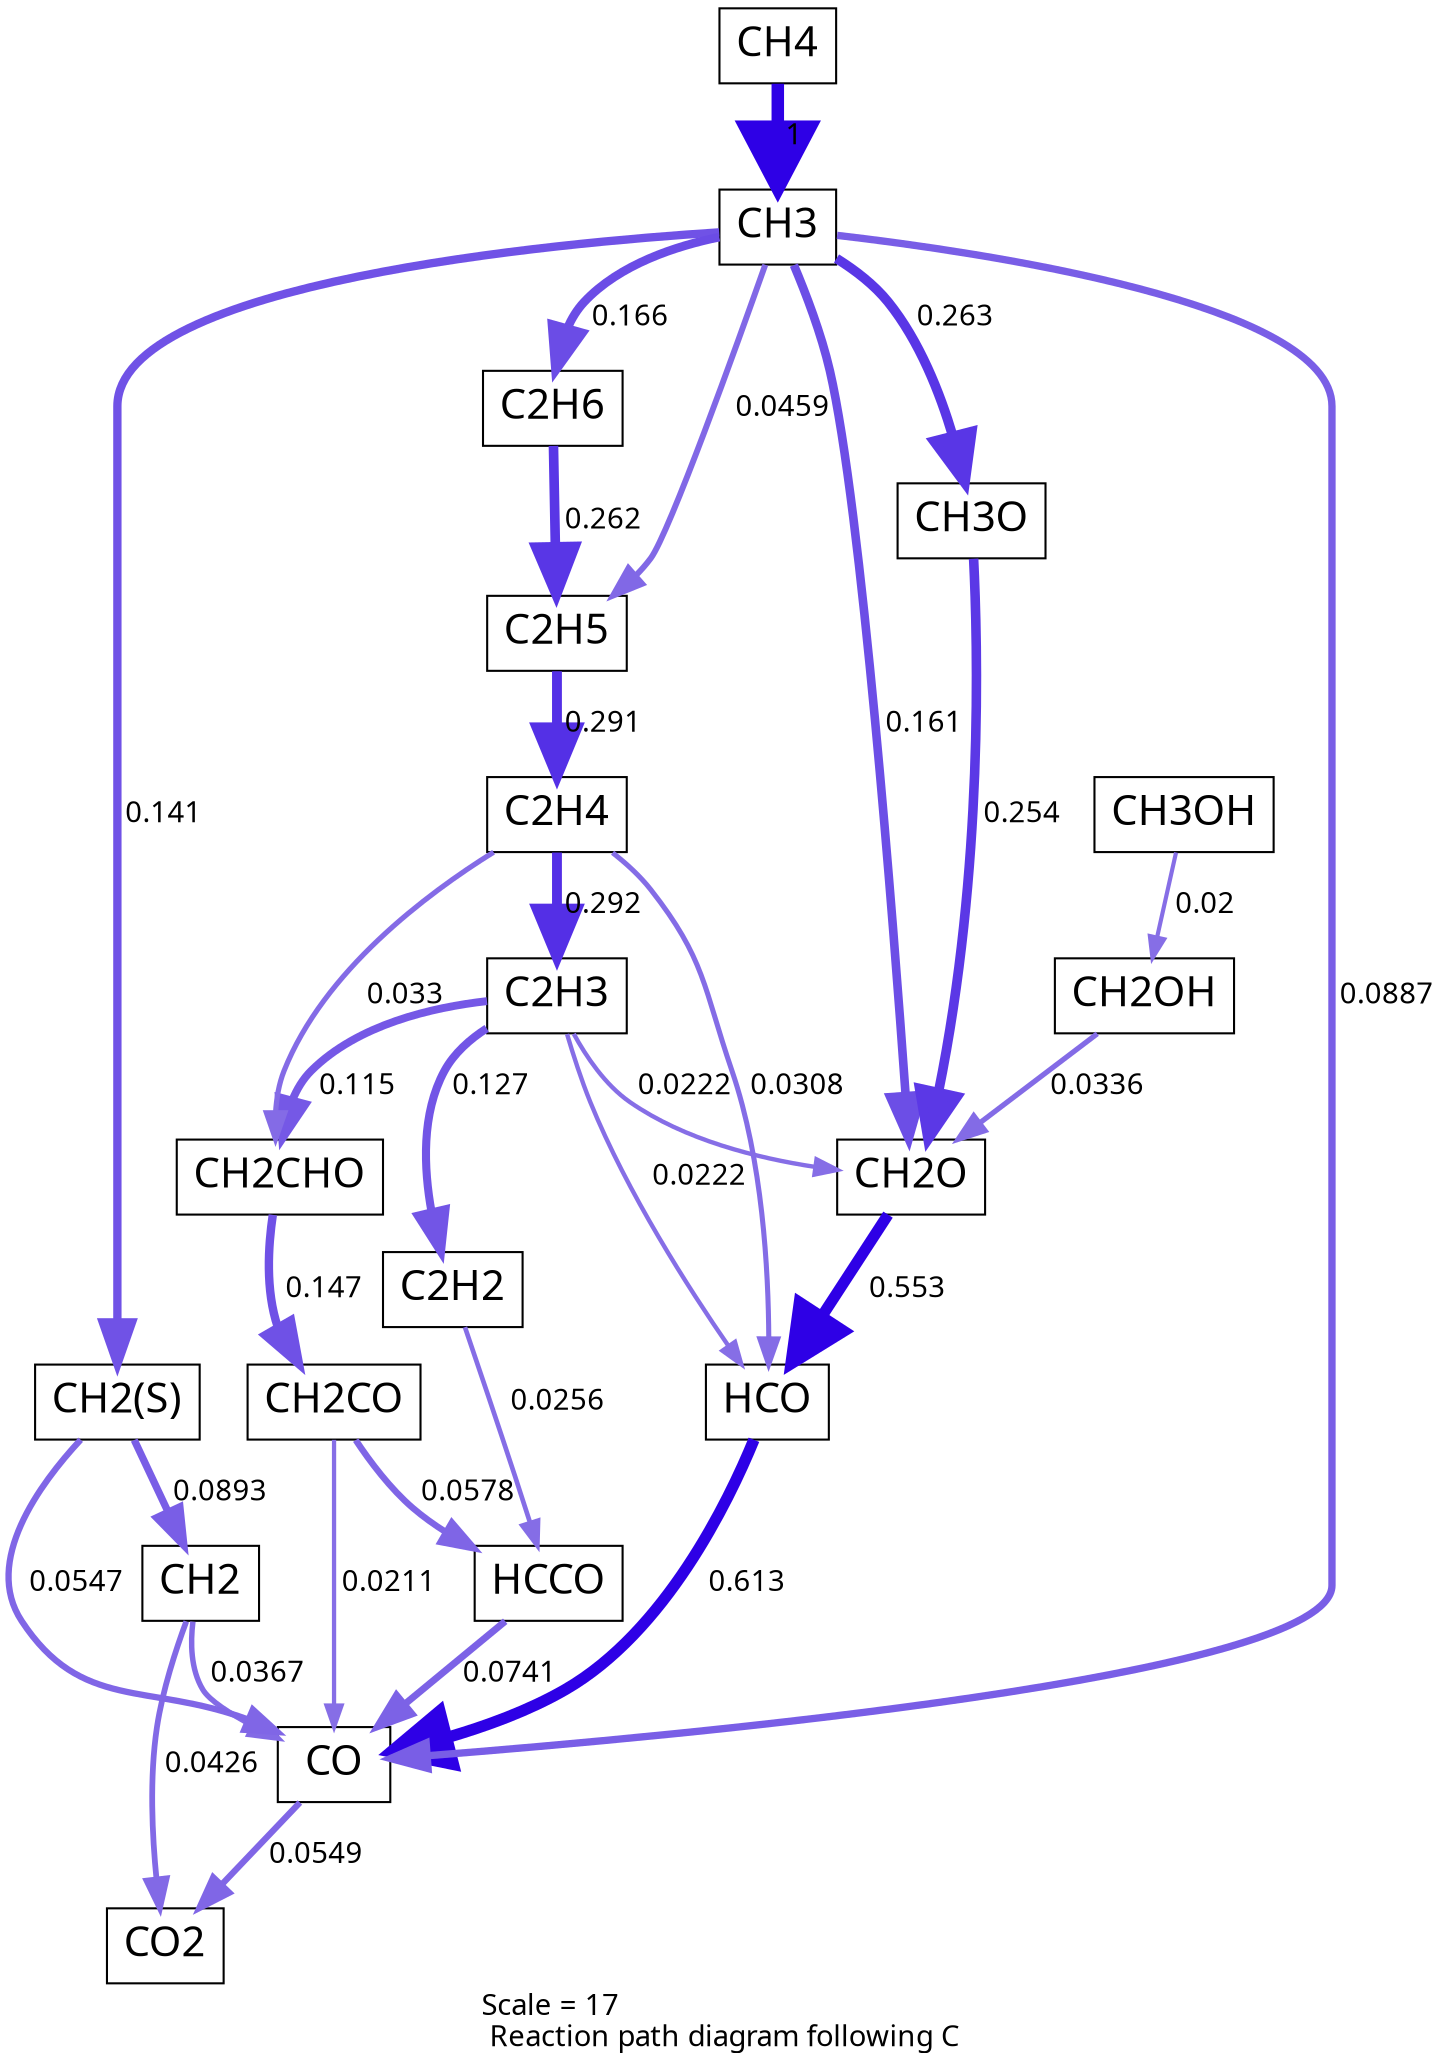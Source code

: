 digraph reaction_paths {
node[fontsize=20,shape="box"]
s10 -> s14[fontname="CMU Serif Roman", penwidth=2.62, arrowsize=1.31, color="0.7, 0.537, 0.9"
, label=" 0.0367"];
s16 -> s14[fontname="CMU Serif Roman", penwidth=5.5, arrowsize=2.75, color="0.7, 1.11, 0.9"
, label=" 0.613"];
s11 -> s14[fontname="CMU Serif Roman", penwidth=3.03, arrowsize=1.51, color="0.7, 0.555, 0.9"
, label=" 0.0547"];
s12 -> s14[fontname="CMU Serif Roman", penwidth=3.52, arrowsize=1.76, color="0.7, 0.589, 0.9"
, label=" 0.0887"];
s14 -> s15[fontname="CMU Serif Roman", penwidth=3.03, arrowsize=1.52, color="0.7, 0.555, 0.9"
, label=" 0.0549"];
s27 -> s14[fontname="CMU Serif Roman", penwidth=3.34, arrowsize=1.67, color="0.7, 0.574, 0.9"
, label=" 0.0741"];
s28 -> s14[fontname="CMU Serif Roman", penwidth=2.05, arrowsize=1.03, color="0.7, 0.521, 0.9"
, label=" 0.0211"];
s11 -> s10[fontname="CMU Serif Roman", penwidth=3.53, arrowsize=1.76, color="0.7, 0.589, 0.9"
, label=" 0.0893"];
s10 -> s15[fontname="CMU Serif Roman", penwidth=2.77, arrowsize=1.39, color="0.7, 0.543, 0.9"
, label=" 0.0426"];
s17 -> s16[fontname="CMU Serif Roman", penwidth=5.39, arrowsize=2.7, color="0.7, 1.05, 0.9"
, label=" 0.553"];
s23 -> s16[fontname="CMU Serif Roman", penwidth=2.11, arrowsize=1.05, color="0.7, 0.522, 0.9"
, label=" 0.0222"];
s24 -> s16[fontname="CMU Serif Roman", penwidth=2.44, arrowsize=1.22, color="0.7, 0.531, 0.9"
, label=" 0.0308"];
s12 -> s11[fontname="CMU Serif Roman", penwidth=4, arrowsize=2, color="0.7, 0.641, 0.9"
, label=" 0.141"];
s12 -> s17[fontname="CMU Serif Roman", penwidth=4.13, arrowsize=2.06, color="0.7, 0.661, 0.9"
, label=" 0.161"];
s13 -> s12[fontname="CMU Serif Roman", penwidth=6, arrowsize=3, color="0.7, 1.5, 0.9"
, label=" 1"];
s12 -> s19[fontname="CMU Serif Roman", penwidth=4.64, arrowsize=2.32, color="0.7, 0.763, 0.9"
, label=" 0.263"];
s12 -> s25[fontname="CMU Serif Roman", penwidth=2.85, arrowsize=1.42, color="0.7, 0.546, 0.9"
, label=" 0.0459"];
s12 -> s26[fontname="CMU Serif Roman", penwidth=4.17, arrowsize=2.08, color="0.7, 0.666, 0.9"
, label=" 0.166"];
s18 -> s17[fontname="CMU Serif Roman", penwidth=2.53, arrowsize=1.27, color="0.7, 0.534, 0.9"
, label=" 0.0336"];
s19 -> s17[fontname="CMU Serif Roman", penwidth=4.6, arrowsize=2.3, color="0.7, 0.754, 0.9"
, label=" 0.254"];
s23 -> s17[fontname="CMU Serif Roman", penwidth=2.11, arrowsize=1.05, color="0.7, 0.522, 0.9"
, label=" 0.0222"];
s20 -> s18[fontname="CMU Serif Roman", penwidth=2, arrowsize=1, color="0.7, 0.52, 0.9"
, label=" 0.02"];
s22 -> s27[fontname="CMU Serif Roman", penwidth=2.25, arrowsize=1.13, color="0.7, 0.526, 0.9"
, label=" 0.0256"];
s23 -> s22[fontname="CMU Serif Roman", penwidth=3.89, arrowsize=1.95, color="0.7, 0.627, 0.9"
, label=" 0.127"];
s28 -> s27[fontname="CMU Serif Roman", penwidth=3.09, arrowsize=1.54, color="0.7, 0.558, 0.9"
, label=" 0.0578"];
s24 -> s23[fontname="CMU Serif Roman", penwidth=4.74, arrowsize=2.37, color="0.7, 0.792, 0.9"
, label=" 0.292"];
s23 -> s51[fontname="CMU Serif Roman", penwidth=3.78, arrowsize=1.89, color="0.7, 0.615, 0.9"
, label=" 0.115"];
s51 -> s28[fontname="CMU Serif Roman", penwidth=4.04, arrowsize=2.02, color="0.7, 0.647, 0.9"
, label=" 0.147"];
s25 -> s24[fontname="CMU Serif Roman", penwidth=4.74, arrowsize=2.37, color="0.7, 0.791, 0.9"
, label=" 0.291"];
s24 -> s51[fontname="CMU Serif Roman", penwidth=2.51, arrowsize=1.26, color="0.7, 0.533, 0.9"
, label=" 0.033"];
s26 -> s25[fontname="CMU Serif Roman", penwidth=4.63, arrowsize=2.32, color="0.7, 0.762, 0.9"
, label=" 0.262"];
s10 [ fontname="CMU Serif Roman", label="CH2"];
s11 [ fontname="CMU Serif Roman", label="CH2(S)"];
s12 [ fontname="CMU Serif Roman", label="CH3"];
s13 [ fontname="CMU Serif Roman", label="CH4"];
s14 [ fontname="CMU Serif Roman", label="CO"];
s15 [ fontname="CMU Serif Roman", label="CO2"];
s16 [ fontname="CMU Serif Roman", label="HCO"];
s17 [ fontname="CMU Serif Roman", label="CH2O"];
s18 [ fontname="CMU Serif Roman", label="CH2OH"];
s19 [ fontname="CMU Serif Roman", label="CH3O"];
s20 [ fontname="CMU Serif Roman", label="CH3OH"];
s22 [ fontname="CMU Serif Roman", label="C2H2"];
s23 [ fontname="CMU Serif Roman", label="C2H3"];
s24 [ fontname="CMU Serif Roman", label="C2H4"];
s25 [ fontname="CMU Serif Roman", label="C2H5"];
s26 [ fontname="CMU Serif Roman", label="C2H6"];
s27 [ fontname="CMU Serif Roman", label="HCCO"];
s28 [ fontname="CMU Serif Roman", label="CH2CO"];
s51 [ fontname="CMU Serif Roman", label="CH2CHO"];
 label = "Scale = 17\l Reaction path diagram following C";
 fontname = "CMU Serif Roman";
}
